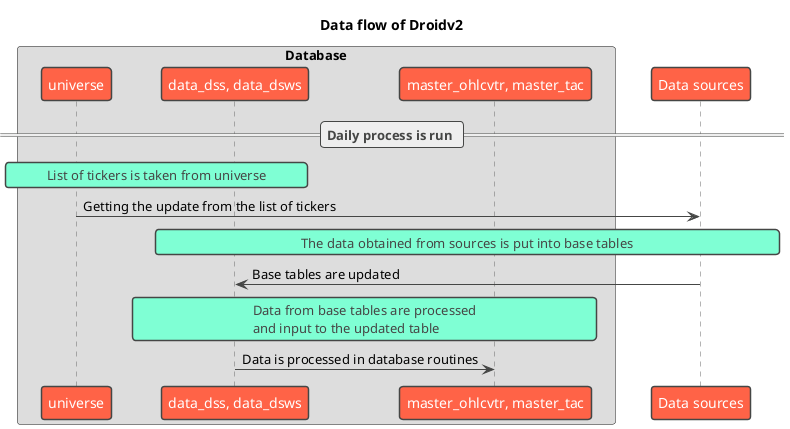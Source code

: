 @startuml flow

title "Data flow of Droidv2"

!theme vibrant

skinparam shadowing false
skinparam defaultFontName Ubuntu
skinparam ParticipantPadding 20
skinparam BoxPadding 10

box "Database"
participant universe
participant "data_dss, data_dsws" as base_tables
participant "master_ohlcvtr, master_tac" as updated_tables
end box
participant "Data sources" as sources

== Daily process is run ==
rnote over universe, base_tables
List of tickers is taken from universe
end note
universe -> sources : Getting the update from the list of tickers

rnote over base_tables, sources
The data obtained from sources is put into base tables
end note
sources -> base_tables : Base tables are updated


rnote over base_tables, updated_tables
Data from base tables are processed
and input to the updated table
end note
base_tables -> updated_tables : Data is processed in database routines

@enduml
